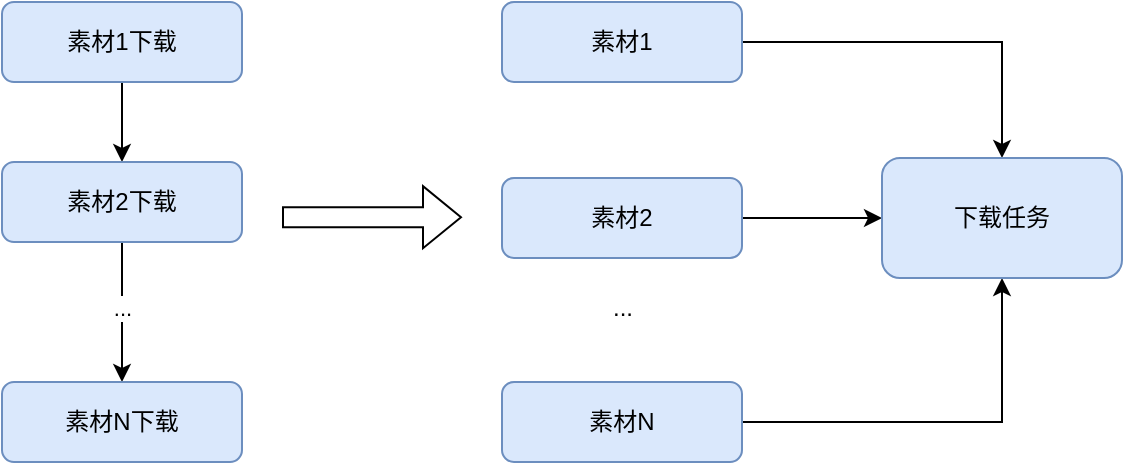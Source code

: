 <mxfile version="22.1.17" type="github">
  <diagram id="C5RBs43oDa-KdzZeNtuy" name="Page-1">
    <mxGraphModel dx="1728" dy="922" grid="1" gridSize="10" guides="1" tooltips="1" connect="1" arrows="1" fold="1" page="1" pageScale="1" pageWidth="827" pageHeight="1169" math="0" shadow="0">
      <root>
        <mxCell id="WIyWlLk6GJQsqaUBKTNV-0" />
        <mxCell id="WIyWlLk6GJQsqaUBKTNV-1" parent="WIyWlLk6GJQsqaUBKTNV-0" />
        <mxCell id="QLM2p9xFnMOP3z9DizBt-2" value="" style="edgeStyle=orthogonalEdgeStyle;rounded=0;orthogonalLoop=1;jettySize=auto;html=1;" edge="1" parent="WIyWlLk6GJQsqaUBKTNV-1" source="QLM2p9xFnMOP3z9DizBt-0" target="QLM2p9xFnMOP3z9DizBt-1">
          <mxGeometry relative="1" as="geometry" />
        </mxCell>
        <mxCell id="QLM2p9xFnMOP3z9DizBt-0" value="素材1下载" style="rounded=1;whiteSpace=wrap;html=1;fontSize=12;glass=0;strokeWidth=1;shadow=0;fillColor=#dae8fc;strokeColor=#6c8ebf;" vertex="1" parent="WIyWlLk6GJQsqaUBKTNV-1">
          <mxGeometry x="133" y="150" width="120" height="40" as="geometry" />
        </mxCell>
        <mxCell id="QLM2p9xFnMOP3z9DizBt-4" value="" style="edgeStyle=orthogonalEdgeStyle;rounded=0;orthogonalLoop=1;jettySize=auto;html=1;" edge="1" parent="WIyWlLk6GJQsqaUBKTNV-1" source="QLM2p9xFnMOP3z9DizBt-1" target="QLM2p9xFnMOP3z9DizBt-3">
          <mxGeometry relative="1" as="geometry" />
        </mxCell>
        <mxCell id="QLM2p9xFnMOP3z9DizBt-7" value="..." style="edgeLabel;html=1;align=center;verticalAlign=middle;resizable=0;points=[];" vertex="1" connectable="0" parent="QLM2p9xFnMOP3z9DizBt-4">
          <mxGeometry x="-0.069" relative="1" as="geometry">
            <mxPoint as="offset" />
          </mxGeometry>
        </mxCell>
        <mxCell id="QLM2p9xFnMOP3z9DizBt-1" value="素材2下载" style="whiteSpace=wrap;html=1;fillColor=#dae8fc;strokeColor=#6c8ebf;rounded=1;glass=0;strokeWidth=1;shadow=0;" vertex="1" parent="WIyWlLk6GJQsqaUBKTNV-1">
          <mxGeometry x="133" y="230" width="120" height="40" as="geometry" />
        </mxCell>
        <mxCell id="QLM2p9xFnMOP3z9DizBt-3" value="素材N下载" style="whiteSpace=wrap;html=1;fillColor=#dae8fc;strokeColor=#6c8ebf;rounded=1;glass=0;strokeWidth=1;shadow=0;" vertex="1" parent="WIyWlLk6GJQsqaUBKTNV-1">
          <mxGeometry x="133" y="340" width="120" height="40" as="geometry" />
        </mxCell>
        <mxCell id="QLM2p9xFnMOP3z9DizBt-13" style="edgeStyle=orthogonalEdgeStyle;rounded=0;orthogonalLoop=1;jettySize=auto;html=1;entryX=0.5;entryY=0;entryDx=0;entryDy=0;" edge="1" parent="WIyWlLk6GJQsqaUBKTNV-1" source="QLM2p9xFnMOP3z9DizBt-8" target="QLM2p9xFnMOP3z9DizBt-12">
          <mxGeometry relative="1" as="geometry" />
        </mxCell>
        <mxCell id="QLM2p9xFnMOP3z9DizBt-8" value="素材1" style="rounded=1;whiteSpace=wrap;html=1;fontSize=12;glass=0;strokeWidth=1;shadow=0;fillColor=#dae8fc;strokeColor=#6c8ebf;" vertex="1" parent="WIyWlLk6GJQsqaUBKTNV-1">
          <mxGeometry x="383" y="150" width="120" height="40" as="geometry" />
        </mxCell>
        <mxCell id="QLM2p9xFnMOP3z9DizBt-14" style="edgeStyle=orthogonalEdgeStyle;rounded=0;orthogonalLoop=1;jettySize=auto;html=1;" edge="1" parent="WIyWlLk6GJQsqaUBKTNV-1" source="QLM2p9xFnMOP3z9DizBt-9" target="QLM2p9xFnMOP3z9DizBt-12">
          <mxGeometry relative="1" as="geometry" />
        </mxCell>
        <mxCell id="QLM2p9xFnMOP3z9DizBt-9" value="素材2" style="rounded=1;whiteSpace=wrap;html=1;fontSize=12;glass=0;strokeWidth=1;shadow=0;fillColor=#dae8fc;strokeColor=#6c8ebf;" vertex="1" parent="WIyWlLk6GJQsqaUBKTNV-1">
          <mxGeometry x="383" y="238" width="120" height="40" as="geometry" />
        </mxCell>
        <mxCell id="QLM2p9xFnMOP3z9DizBt-15" style="edgeStyle=orthogonalEdgeStyle;rounded=0;orthogonalLoop=1;jettySize=auto;html=1;entryX=0.5;entryY=1;entryDx=0;entryDy=0;" edge="1" parent="WIyWlLk6GJQsqaUBKTNV-1" source="QLM2p9xFnMOP3z9DizBt-10" target="QLM2p9xFnMOP3z9DizBt-12">
          <mxGeometry relative="1" as="geometry" />
        </mxCell>
        <mxCell id="QLM2p9xFnMOP3z9DizBt-10" value="素材N" style="whiteSpace=wrap;html=1;fillColor=#dae8fc;strokeColor=#6c8ebf;rounded=1;glass=0;strokeWidth=1;shadow=0;" vertex="1" parent="WIyWlLk6GJQsqaUBKTNV-1">
          <mxGeometry x="383" y="340" width="120" height="40" as="geometry" />
        </mxCell>
        <mxCell id="QLM2p9xFnMOP3z9DizBt-11" value="..." style="text;html=1;align=center;verticalAlign=middle;resizable=0;points=[];autosize=1;strokeColor=none;fillColor=none;" vertex="1" parent="WIyWlLk6GJQsqaUBKTNV-1">
          <mxGeometry x="428" y="288" width="30" height="30" as="geometry" />
        </mxCell>
        <mxCell id="QLM2p9xFnMOP3z9DizBt-12" value="下载任务" style="rounded=1;whiteSpace=wrap;html=1;fillColor=#dae8fc;strokeColor=#6c8ebf;" vertex="1" parent="WIyWlLk6GJQsqaUBKTNV-1">
          <mxGeometry x="573" y="228" width="120" height="60" as="geometry" />
        </mxCell>
        <mxCell id="QLM2p9xFnMOP3z9DizBt-16" value="" style="shape=flexArrow;endArrow=classic;html=1;rounded=0;" edge="1" parent="WIyWlLk6GJQsqaUBKTNV-1">
          <mxGeometry width="50" height="50" relative="1" as="geometry">
            <mxPoint x="273" y="257.58" as="sourcePoint" />
            <mxPoint x="363" y="257.58" as="targetPoint" />
          </mxGeometry>
        </mxCell>
      </root>
    </mxGraphModel>
  </diagram>
</mxfile>
